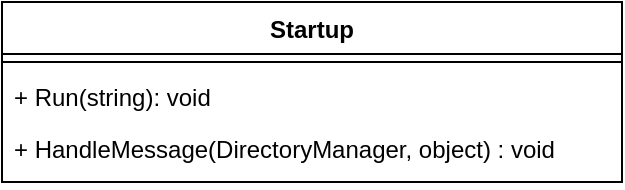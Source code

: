 <mxfile version="15.7.0" type="device" pages="3"><diagram id="C5RBs43oDa-KdzZeNtuy" name="Server"><mxGraphModel dx="1422" dy="914" grid="1" gridSize="10" guides="1" tooltips="1" connect="1" arrows="1" fold="1" page="1" pageScale="1" pageWidth="827" pageHeight="1169" math="0" shadow="0"><root><mxCell id="WIyWlLk6GJQsqaUBKTNV-0"/><mxCell id="WIyWlLk6GJQsqaUBKTNV-1" parent="WIyWlLk6GJQsqaUBKTNV-0"/><mxCell id="vJ4hW2tBtfKYEcv3O-x5-0" value="Startup" style="swimlane;fontStyle=1;align=center;verticalAlign=top;childLayout=stackLayout;horizontal=1;startSize=26;horizontalStack=0;resizeParent=1;resizeParentMax=0;resizeLast=0;collapsible=1;marginBottom=0;whiteSpace=wrap;" vertex="1" parent="WIyWlLk6GJQsqaUBKTNV-1"><mxGeometry x="40" y="40" width="310" height="90" as="geometry"/></mxCell><mxCell id="vJ4hW2tBtfKYEcv3O-x5-2" value="" style="line;strokeWidth=1;fillColor=none;align=left;verticalAlign=middle;spacingTop=-1;spacingLeft=3;spacingRight=3;rotatable=0;labelPosition=right;points=[];portConstraint=eastwest;" vertex="1" parent="vJ4hW2tBtfKYEcv3O-x5-0"><mxGeometry y="26" width="310" height="8" as="geometry"/></mxCell><mxCell id="vJ4hW2tBtfKYEcv3O-x5-3" value="+ Run(string): void" style="text;strokeColor=none;fillColor=none;align=left;verticalAlign=top;spacingLeft=4;spacingRight=4;overflow=hidden;rotatable=0;points=[[0,0.5],[1,0.5]];portConstraint=eastwest;" vertex="1" parent="vJ4hW2tBtfKYEcv3O-x5-0"><mxGeometry y="34" width="310" height="26" as="geometry"/></mxCell><mxCell id="vJ4hW2tBtfKYEcv3O-x5-10" value="+ HandleMessage(DirectoryManager, object) : void" style="text;strokeColor=none;fillColor=none;align=left;verticalAlign=top;spacingLeft=4;spacingRight=4;overflow=hidden;rotatable=0;points=[[0,0.5],[1,0.5]];portConstraint=eastwest;whiteSpace=wrap;" vertex="1" parent="vJ4hW2tBtfKYEcv3O-x5-0"><mxGeometry y="60" width="310" height="30" as="geometry"/></mxCell></root></mxGraphModel></diagram><diagram id="gsWVixQzyAgLz5H_EsEh" name="Client"><mxGraphModel dx="1422" dy="914" grid="1" gridSize="10" guides="1" tooltips="1" connect="1" arrows="1" fold="1" page="1" pageScale="1" pageWidth="850" pageHeight="1100" math="0" shadow="0"><root><mxCell id="zPuozmBogAKrSK5SOVpP-0"/><mxCell id="zPuozmBogAKrSK5SOVpP-1" parent="zPuozmBogAKrSK5SOVpP-0"/></root></mxGraphModel></diagram><diagram id="y_hPWoB2zXW8qnCsvblc" name="ClassLibrary"><mxGraphModel dx="1422" dy="914" grid="1" gridSize="10" guides="1" tooltips="1" connect="1" arrows="1" fold="1" page="1" pageScale="1" pageWidth="850" pageHeight="1100" math="0" shadow="0"><root><mxCell id="ugmYNVk5SFYuwp5PK73S-0"/><mxCell id="ugmYNVk5SFYuwp5PK73S-1" parent="ugmYNVk5SFYuwp5PK73S-0"/></root></mxGraphModel></diagram></mxfile>